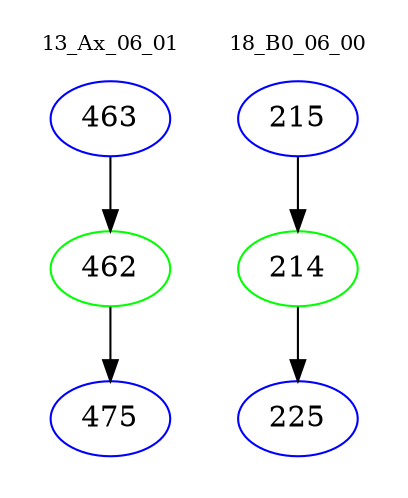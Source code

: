 digraph{
subgraph cluster_0 {
color = white
label = "13_Ax_06_01";
fontsize=10;
T0_463 [label="463", color="blue"]
T0_463 -> T0_462 [color="black"]
T0_462 [label="462", color="green"]
T0_462 -> T0_475 [color="black"]
T0_475 [label="475", color="blue"]
}
subgraph cluster_1 {
color = white
label = "18_B0_06_00";
fontsize=10;
T1_215 [label="215", color="blue"]
T1_215 -> T1_214 [color="black"]
T1_214 [label="214", color="green"]
T1_214 -> T1_225 [color="black"]
T1_225 [label="225", color="blue"]
}
}
